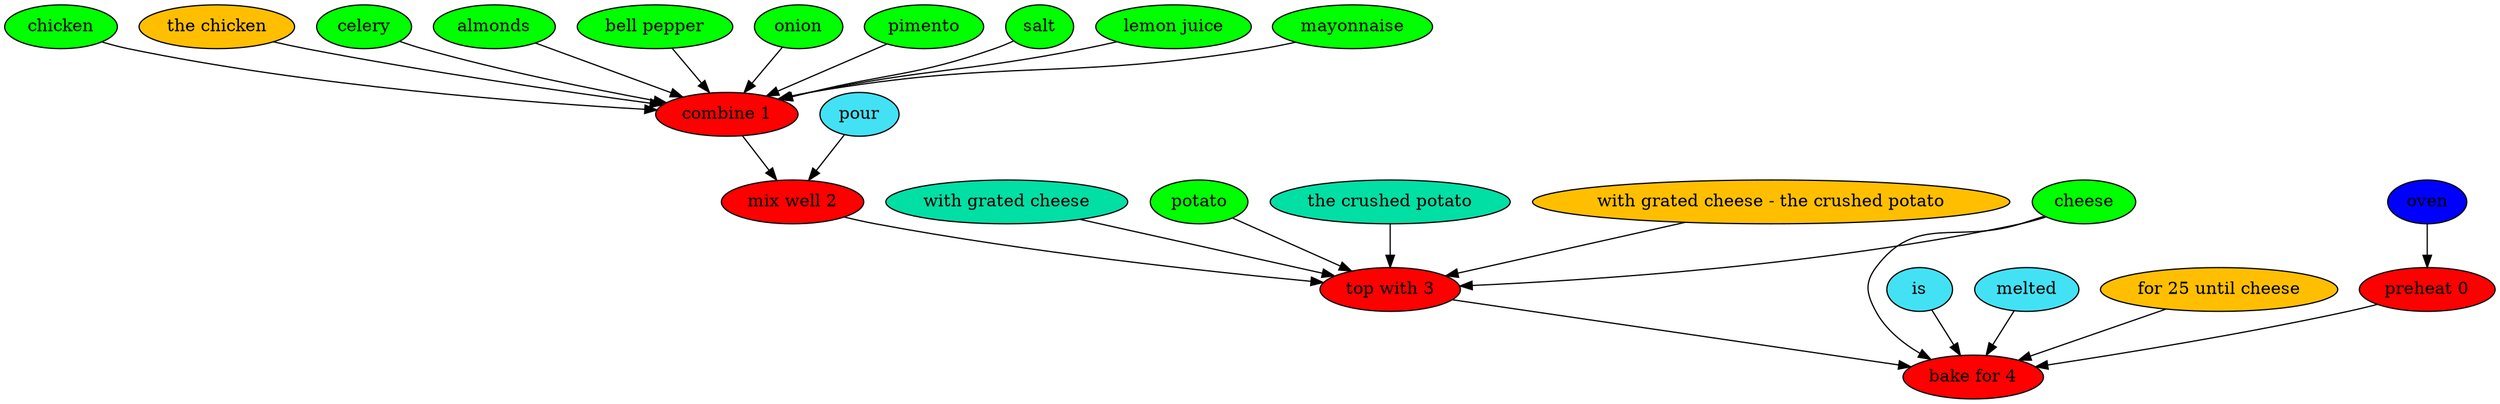 digraph G {
"preheat 0" [style=filled, fillcolor=red];
oven [style=filled, fillcolor="#0000ff"];
oven -> "preheat 0";
"combine 1" [style=filled, fillcolor=red];
chicken [style=filled, fillcolor=green];
chicken -> "combine 1";
"the chicken" [style=filled, fillcolor="#01DFA5"];
"the chicken" -> "combine 1";
celery [style=filled, fillcolor=green];
celery -> "combine 1";
almonds [style=filled, fillcolor=green];
almonds -> "combine 1";
"bell pepper" [style=filled, fillcolor=green];
"bell pepper" -> "combine 1";
onion [style=filled, fillcolor=green];
onion -> "combine 1";
pimento [style=filled, fillcolor=green];
pimento -> "combine 1";
salt [style=filled, fillcolor=green];
salt -> "combine 1";
"lemon juice" [style=filled, fillcolor=green];
"lemon juice" -> "combine 1";
mayonnaise [style=filled, fillcolor=green];
mayonnaise -> "combine 1";
"the chicken" [style=filled, fillcolor="#FFBF00"];
"mix well 2" [style=filled, fillcolor=red];
pour [style=filled, fillcolor="#42e2f4"];
pour -> "mix well 2";
"top with 3" [style=filled, fillcolor=red];
cheese [style=filled, fillcolor=green];
cheese -> "top with 3";
"with grated cheese" [style=filled, fillcolor="#01DFA5"];
"with grated cheese" -> "top with 3";
potato [style=filled, fillcolor=green];
potato -> "top with 3";
"the crushed potato" [style=filled, fillcolor="#01DFA5"];
"the crushed potato" -> "top with 3";
"with grated cheese - the crushed potato" [style=filled, fillcolor="#FFBF00"];
"with grated cheese - the crushed potato" -> "top with 3";
"bake for 4" [style=filled, fillcolor=red];
is [style=filled, fillcolor="#42e2f4"];
is -> "bake for 4";
melted [style=filled, fillcolor="#42e2f4"];
melted -> "bake for 4";
cheese [style=filled, fillcolor=green];
cheese -> "bake for 4";
"for 25 until cheese" [style=filled, fillcolor="#01DFA5"];
"for 25 until cheese" -> "bake for 4";
"for 25 until cheese" [style=filled, fillcolor="#FFBF00"];
"preheat 0" -> "bake for 4";
"combine 1" -> "mix well 2";
"mix well 2" -> "top with 3";
"top with 3" -> "bake for 4";
}
